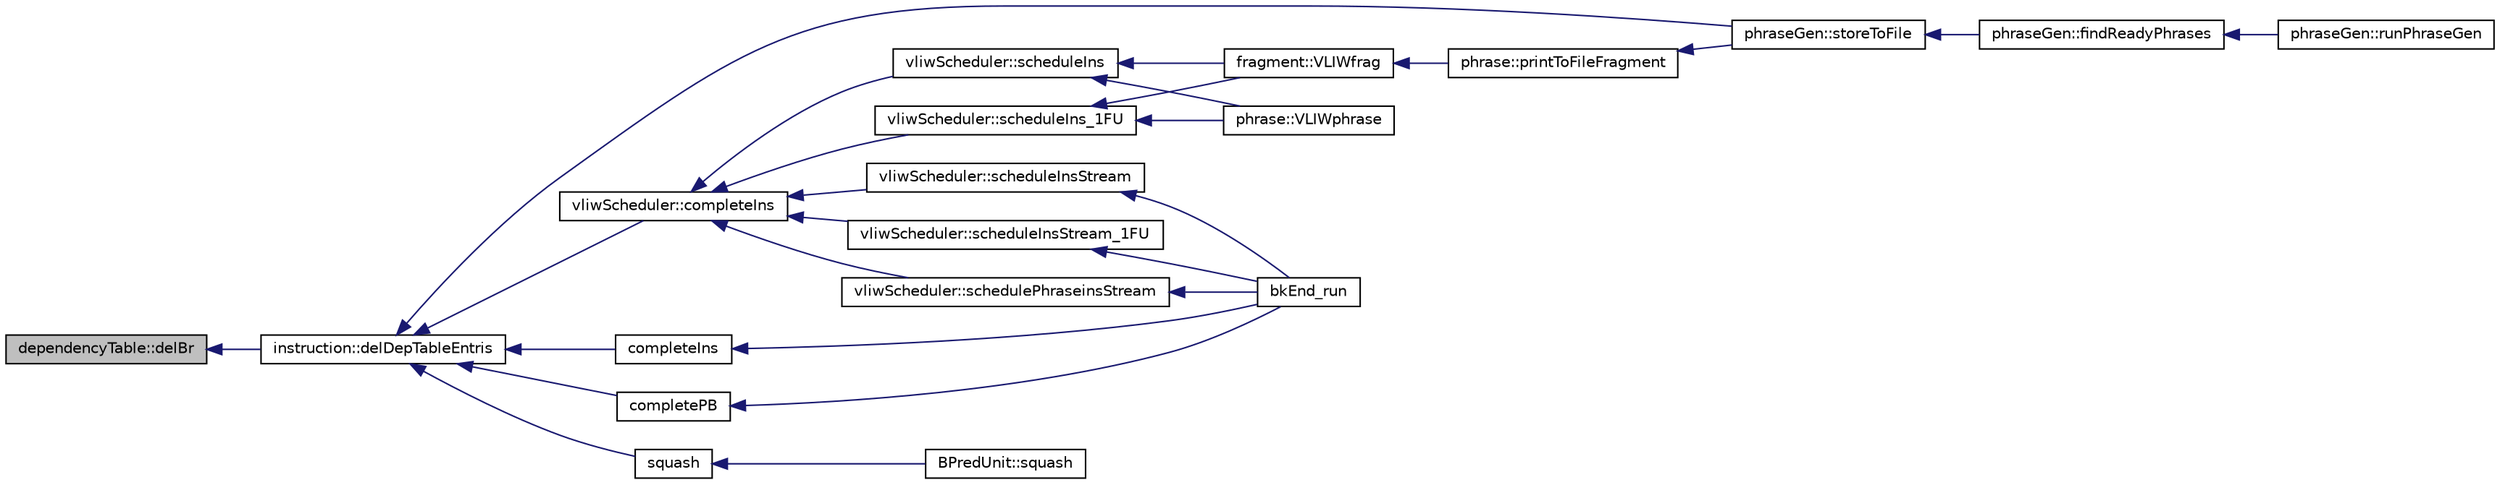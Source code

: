 digraph G
{
  edge [fontname="Helvetica",fontsize="10",labelfontname="Helvetica",labelfontsize="10"];
  node [fontname="Helvetica",fontsize="10",shape=record];
  rankdir=LR;
  Node1 [label="dependencyTable::delBr",height=0.2,width=0.4,color="black", fillcolor="grey75", style="filled" fontcolor="black"];
  Node1 -> Node2 [dir=back,color="midnightblue",fontsize="10",style="solid"];
  Node2 [label="instruction::delDepTableEntris",height=0.2,width=0.4,color="black", fillcolor="white", style="filled",URL="$classinstruction.html#aa97fc6d29e3d841baede2a83414b3997"];
  Node2 -> Node3 [dir=back,color="midnightblue",fontsize="10",style="solid"];
  Node3 [label="vliwScheduler::completeIns",height=0.2,width=0.4,color="black", fillcolor="white", style="filled",URL="$classvliwScheduler.html#aae6254bfac1e348447643a0dec8cbf03"];
  Node3 -> Node4 [dir=back,color="midnightblue",fontsize="10",style="solid"];
  Node4 [label="vliwScheduler::scheduleIns",height=0.2,width=0.4,color="black", fillcolor="white", style="filled",URL="$classvliwScheduler.html#a29a8e438bea013f48b2cc7b3e672dfe6"];
  Node4 -> Node5 [dir=back,color="midnightblue",fontsize="10",style="solid"];
  Node5 [label="fragment::VLIWfrag",height=0.2,width=0.4,color="black", fillcolor="white", style="filled",URL="$classfragment.html#aec9f0320f42a1417a2fb59c57df575f2"];
  Node5 -> Node6 [dir=back,color="midnightblue",fontsize="10",style="solid"];
  Node6 [label="phrase::printToFileFragment",height=0.2,width=0.4,color="black", fillcolor="white", style="filled",URL="$classphrase.html#a555253effe54e3dc88d47d5e33a7baa1"];
  Node6 -> Node7 [dir=back,color="midnightblue",fontsize="10",style="solid"];
  Node7 [label="phraseGen::storeToFile",height=0.2,width=0.4,color="black", fillcolor="white", style="filled",URL="$classphraseGen.html#aba7134610613016de2d7d91d47c5dd4e"];
  Node7 -> Node8 [dir=back,color="midnightblue",fontsize="10",style="solid"];
  Node8 [label="phraseGen::findReadyPhrases",height=0.2,width=0.4,color="black", fillcolor="white", style="filled",URL="$classphraseGen.html#ab1fd52686e66bea06bd08d7fc8a4eb23"];
  Node8 -> Node9 [dir=back,color="midnightblue",fontsize="10",style="solid"];
  Node9 [label="phraseGen::runPhraseGen",height=0.2,width=0.4,color="black", fillcolor="white", style="filled",URL="$classphraseGen.html#a27c8b0d81592bc45e7f25e9cb7a4d1c4"];
  Node4 -> Node10 [dir=back,color="midnightblue",fontsize="10",style="solid"];
  Node10 [label="phrase::VLIWphrase",height=0.2,width=0.4,color="black", fillcolor="white", style="filled",URL="$classphrase.html#ad83361bffa7f64be8b2d6b0afbe8623c"];
  Node3 -> Node11 [dir=back,color="midnightblue",fontsize="10",style="solid"];
  Node11 [label="vliwScheduler::scheduleIns_1FU",height=0.2,width=0.4,color="black", fillcolor="white", style="filled",URL="$classvliwScheduler.html#a6b42ca4f7436dc7dfac2848dabc10416"];
  Node11 -> Node5 [dir=back,color="midnightblue",fontsize="10",style="solid"];
  Node11 -> Node10 [dir=back,color="midnightblue",fontsize="10",style="solid"];
  Node3 -> Node12 [dir=back,color="midnightblue",fontsize="10",style="solid"];
  Node12 [label="vliwScheduler::scheduleInsStream",height=0.2,width=0.4,color="black", fillcolor="white", style="filled",URL="$classvliwScheduler.html#a0c1dd56c752aee739de1aa373fc16078"];
  Node12 -> Node13 [dir=back,color="midnightblue",fontsize="10",style="solid"];
  Node13 [label="bkEnd_run",height=0.2,width=0.4,color="black", fillcolor="white", style="filled",URL="$bkEnd_8h.html#a0de885ce07273f37e162ecb0e63ec95d"];
  Node3 -> Node14 [dir=back,color="midnightblue",fontsize="10",style="solid"];
  Node14 [label="vliwScheduler::scheduleInsStream_1FU",height=0.2,width=0.4,color="black", fillcolor="white", style="filled",URL="$classvliwScheduler.html#aab01a955d85779eeeddb36cf921e8e80"];
  Node14 -> Node13 [dir=back,color="midnightblue",fontsize="10",style="solid"];
  Node3 -> Node15 [dir=back,color="midnightblue",fontsize="10",style="solid"];
  Node15 [label="vliwScheduler::schedulePhraseinsStream",height=0.2,width=0.4,color="black", fillcolor="white", style="filled",URL="$classvliwScheduler.html#a5abce2c71dce559d07f8f5de8f04c146"];
  Node15 -> Node13 [dir=back,color="midnightblue",fontsize="10",style="solid"];
  Node2 -> Node16 [dir=back,color="midnightblue",fontsize="10",style="solid"];
  Node16 [label="completeIns",height=0.2,width=0.4,color="black", fillcolor="white", style="filled",URL="$bkEnd_8cpp.html#a9a25aed4f2747b7f642111fd4ee5b9cf"];
  Node16 -> Node13 [dir=back,color="midnightblue",fontsize="10",style="solid"];
  Node2 -> Node17 [dir=back,color="midnightblue",fontsize="10",style="solid"];
  Node17 [label="completePB",height=0.2,width=0.4,color="black", fillcolor="white", style="filled",URL="$bkEnd_8cpp.html#a968c90c4d8d2a7f34dcb172bfef57feb"];
  Node17 -> Node13 [dir=back,color="midnightblue",fontsize="10",style="solid"];
  Node2 -> Node18 [dir=back,color="midnightblue",fontsize="10",style="solid"];
  Node18 [label="squash",height=0.2,width=0.4,color="black", fillcolor="white", style="filled",URL="$bkEnd_8cpp.html#ab66b103fb7f2942ca9fd5379cf47893f"];
  Node18 -> Node19 [dir=back,color="midnightblue",fontsize="10",style="solid"];
  Node19 [label="BPredUnit::squash",height=0.2,width=0.4,color="black", fillcolor="white", style="filled",URL="$classBPredUnit.html#a78e6f48f8a11db90daab850527d48aa7"];
  Node2 -> Node7 [dir=back,color="midnightblue",fontsize="10",style="solid"];
}
